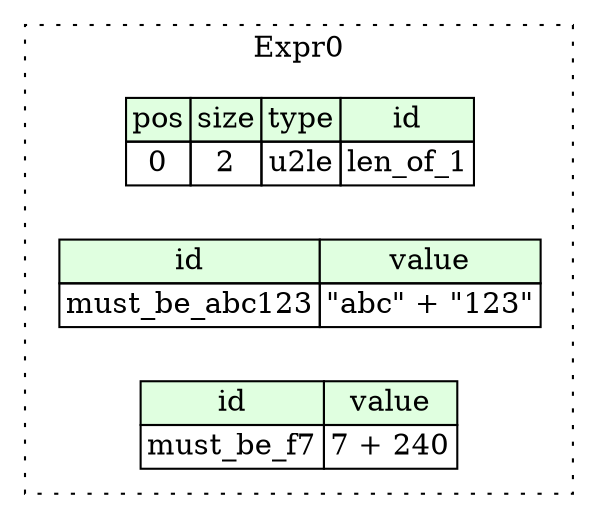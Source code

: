digraph {
	rankdir=LR;
	node [shape=plaintext];
	subgraph cluster__expr_0 {
		label="Expr0";
		graph[style=dotted];

		expr_0__seq [label=<<TABLE BORDER="0" CELLBORDER="1" CELLSPACING="0">
			<TR><TD BGCOLOR="#E0FFE0">pos</TD><TD BGCOLOR="#E0FFE0">size</TD><TD BGCOLOR="#E0FFE0">type</TD><TD BGCOLOR="#E0FFE0">id</TD></TR>
			<TR><TD PORT="len_of_1_pos">0</TD><TD PORT="len_of_1_size">2</TD><TD>u2le</TD><TD PORT="len_of_1_type">len_of_1</TD></TR>
		</TABLE>>];
		expr_0__inst__must_be_abc123 [label=<<TABLE BORDER="0" CELLBORDER="1" CELLSPACING="0">
			<TR><TD BGCOLOR="#E0FFE0">id</TD><TD BGCOLOR="#E0FFE0">value</TD></TR>
			<TR><TD>must_be_abc123</TD><TD>&quot;abc&quot; + &quot;123&quot;</TD></TR>
		</TABLE>>];
		expr_0__inst__must_be_f7 [label=<<TABLE BORDER="0" CELLBORDER="1" CELLSPACING="0">
			<TR><TD BGCOLOR="#E0FFE0">id</TD><TD BGCOLOR="#E0FFE0">value</TD></TR>
			<TR><TD>must_be_f7</TD><TD>7 + 240</TD></TR>
		</TABLE>>];
	}
}
